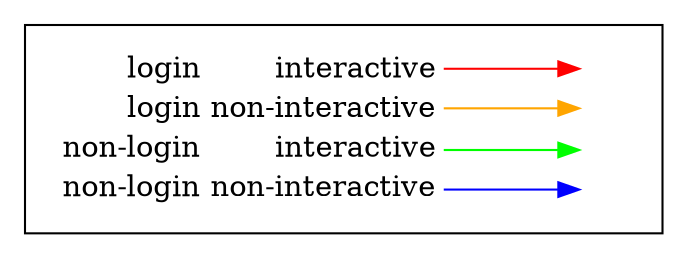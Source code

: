 digraph {
  rankdir=LR
  node [shape=plaintext]
  subgraph cluster_01 { 
    key [label=<<table border="0" cellpadding="2" cellspacing="0" cellborder="0">
      <tr><td align="right">login</td>    <td align="right" port="i1">interactive</td></tr>
      <tr><td align="right">login</td>    <td align="right" port="i2">non-interactive</td></tr>
      <tr><td align="right">non-login</td><td align="right" port="i3">interactive</td></tr>
      <tr><td align="right">non-login</td><td align="right" port="i4">non-interactive</td></tr>
      </table>>]
    
    key2 [label=<<table border="0" cellpadding="2" cellspacing="0" cellborder="0">
      <tr><td port="i1">&nbsp;</td></tr>
      <tr><td port="i2">&nbsp;</td></tr>
      <tr><td port="i3">&nbsp;</td></tr>
      <tr><td port="i4">&nbsp;</td></tr>
      </table>>]
    key:i1:e -> key2:i1:w [color=red]
    key:i2:e -> key2:i2:w [color=orange]
    key:i3:e -> key2:i3:w [color=green]
    key:i4:e -> key2:i4:w [color=blue]
  }

}